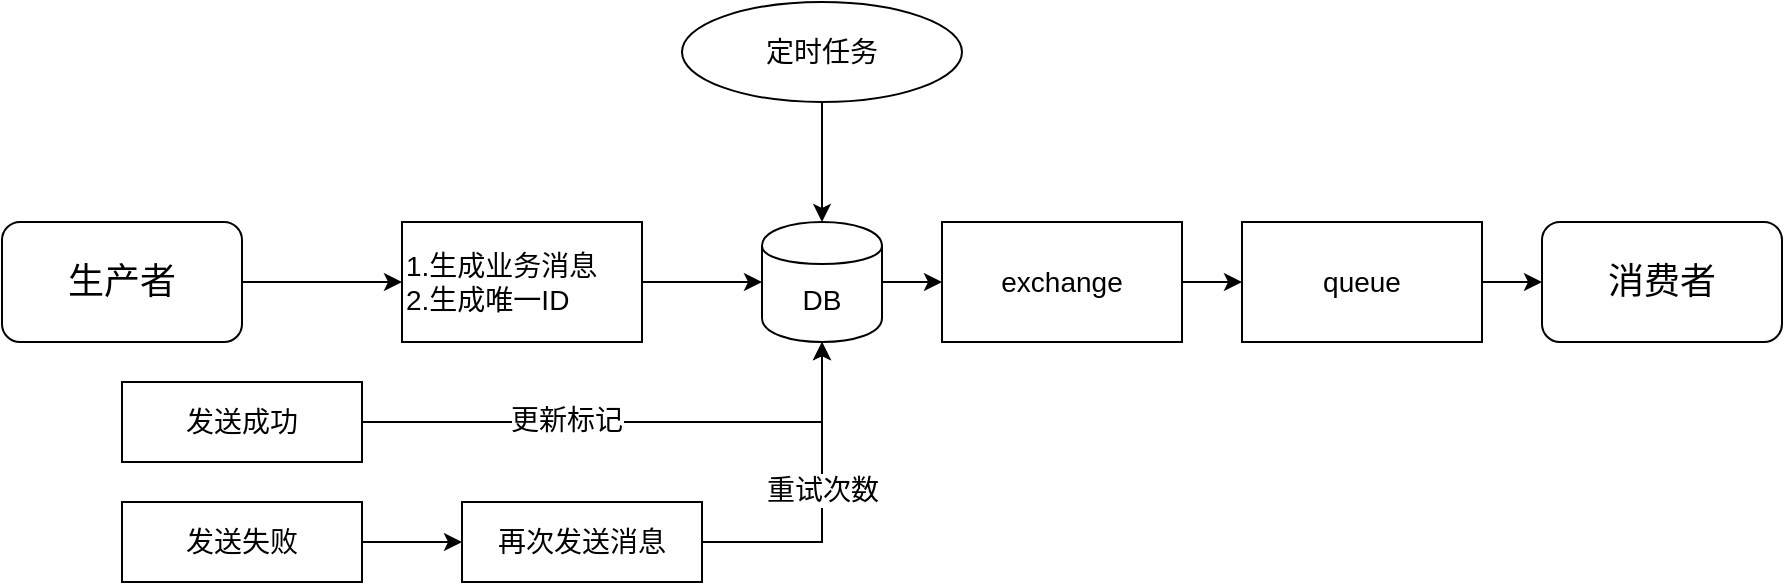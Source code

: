 <mxfile version="14.6.13" type="device"><diagram id="il3woidJ_x2XaJdXIpxm" name="第 1 页"><mxGraphModel dx="968" dy="545" grid="1" gridSize="10" guides="1" tooltips="1" connect="1" arrows="1" fold="1" page="1" pageScale="1" pageWidth="200000" pageHeight="200000" math="0" shadow="0"><root><mxCell id="0"/><mxCell id="1" parent="0"/><mxCell id="G0qqqLLJNajLNyZlwu2Z-14" value="" style="edgeStyle=orthogonalEdgeStyle;rounded=0;orthogonalLoop=1;jettySize=auto;html=1;fontSize=14;" edge="1" parent="1" source="G0qqqLLJNajLNyZlwu2Z-3" target="G0qqqLLJNajLNyZlwu2Z-13"><mxGeometry relative="1" as="geometry"/></mxCell><mxCell id="G0qqqLLJNajLNyZlwu2Z-3" value="1.生成业务消息&lt;br&gt;2.生成唯一ID" style="rounded=0;whiteSpace=wrap;html=1;fontSize=14;align=left;" vertex="1" parent="1"><mxGeometry x="450" y="430" width="120" height="60" as="geometry"/></mxCell><mxCell id="G0qqqLLJNajLNyZlwu2Z-8" value="" style="edgeStyle=orthogonalEdgeStyle;rounded=0;orthogonalLoop=1;jettySize=auto;html=1;fontSize=14;" edge="1" parent="1" source="G0qqqLLJNajLNyZlwu2Z-5" target="G0qqqLLJNajLNyZlwu2Z-7"><mxGeometry relative="1" as="geometry"/></mxCell><mxCell id="G0qqqLLJNajLNyZlwu2Z-5" value="exchange" style="whiteSpace=wrap;html=1;rounded=0;fontSize=14;align=center;" vertex="1" parent="1"><mxGeometry x="720" y="430" width="120" height="60" as="geometry"/></mxCell><mxCell id="G0qqqLLJNajLNyZlwu2Z-10" value="" style="edgeStyle=orthogonalEdgeStyle;rounded=0;orthogonalLoop=1;jettySize=auto;html=1;fontSize=14;" edge="1" parent="1" source="G0qqqLLJNajLNyZlwu2Z-7" target="G0qqqLLJNajLNyZlwu2Z-9"><mxGeometry relative="1" as="geometry"/></mxCell><mxCell id="G0qqqLLJNajLNyZlwu2Z-7" value="queue" style="whiteSpace=wrap;html=1;rounded=0;fontSize=14;" vertex="1" parent="1"><mxGeometry x="870" y="430" width="120" height="60" as="geometry"/></mxCell><mxCell id="G0qqqLLJNajLNyZlwu2Z-9" value="&lt;font style=&quot;font-size: 18px&quot;&gt;消费者&lt;/font&gt;" style="rounded=1;whiteSpace=wrap;html=1;fontSize=14;" vertex="1" parent="1"><mxGeometry x="1020" y="430" width="120" height="60" as="geometry"/></mxCell><mxCell id="G0qqqLLJNajLNyZlwu2Z-15" value="" style="edgeStyle=orthogonalEdgeStyle;rounded=0;orthogonalLoop=1;jettySize=auto;html=1;fontSize=14;" edge="1" parent="1" source="G0qqqLLJNajLNyZlwu2Z-13" target="G0qqqLLJNajLNyZlwu2Z-5"><mxGeometry relative="1" as="geometry"/></mxCell><mxCell id="G0qqqLLJNajLNyZlwu2Z-13" value="DB" style="shape=cylinder;whiteSpace=wrap;html=1;boundedLbl=1;backgroundOutline=1;rounded=0;fontSize=14;align=center;" vertex="1" parent="1"><mxGeometry x="630" y="430" width="60" height="60" as="geometry"/></mxCell><mxCell id="G0qqqLLJNajLNyZlwu2Z-32" style="edgeStyle=orthogonalEdgeStyle;rounded=0;orthogonalLoop=1;jettySize=auto;html=1;fontSize=14;entryX=0.5;entryY=1;entryDx=0;entryDy=0;" edge="1" parent="1" source="G0qqqLLJNajLNyZlwu2Z-18" target="G0qqqLLJNajLNyZlwu2Z-13"><mxGeometry relative="1" as="geometry"><mxPoint x="650" y="490.0" as="targetPoint"/></mxGeometry></mxCell><mxCell id="G0qqqLLJNajLNyZlwu2Z-35" value="重试次数" style="edgeLabel;html=1;align=center;verticalAlign=middle;resizable=0;points=[];fontSize=14;" vertex="1" connectable="0" parent="G0qqqLLJNajLNyZlwu2Z-32"><mxGeometry x="0.231" y="-3" relative="1" as="geometry"><mxPoint x="-3" y="12" as="offset"/></mxGeometry></mxCell><mxCell id="G0qqqLLJNajLNyZlwu2Z-18" value="再次发送消息" style="rounded=0;whiteSpace=wrap;html=1;fontSize=14;align=center;" vertex="1" parent="1"><mxGeometry x="480" y="570" width="120" height="40" as="geometry"/></mxCell><mxCell id="G0qqqLLJNajLNyZlwu2Z-43" style="edgeStyle=orthogonalEdgeStyle;rounded=0;orthogonalLoop=1;jettySize=auto;html=1;entryX=0.5;entryY=0;entryDx=0;entryDy=0;fontSize=14;" edge="1" parent="1" source="G0qqqLLJNajLNyZlwu2Z-31" target="G0qqqLLJNajLNyZlwu2Z-13"><mxGeometry relative="1" as="geometry"/></mxCell><mxCell id="G0qqqLLJNajLNyZlwu2Z-31" value="定时任务" style="ellipse;whiteSpace=wrap;html=1;fontSize=14;align=center;" vertex="1" parent="1"><mxGeometry x="590" y="320" width="140" height="50" as="geometry"/></mxCell><mxCell id="G0qqqLLJNajLNyZlwu2Z-37" style="edgeStyle=orthogonalEdgeStyle;rounded=0;orthogonalLoop=1;jettySize=auto;html=1;entryX=0;entryY=0.5;entryDx=0;entryDy=0;fontSize=14;" edge="1" parent="1" source="G0qqqLLJNajLNyZlwu2Z-36" target="G0qqqLLJNajLNyZlwu2Z-3"><mxGeometry relative="1" as="geometry"/></mxCell><mxCell id="G0qqqLLJNajLNyZlwu2Z-36" value="&lt;font style=&quot;font-size: 18px&quot;&gt;生产者&lt;/font&gt;" style="rounded=1;whiteSpace=wrap;html=1;fontSize=14;align=center;" vertex="1" parent="1"><mxGeometry x="250" y="430" width="120" height="60" as="geometry"/></mxCell><mxCell id="G0qqqLLJNajLNyZlwu2Z-39" style="edgeStyle=orthogonalEdgeStyle;rounded=0;orthogonalLoop=1;jettySize=auto;html=1;entryX=0;entryY=0.5;entryDx=0;entryDy=0;fontSize=14;" edge="1" parent="1" source="G0qqqLLJNajLNyZlwu2Z-38" target="G0qqqLLJNajLNyZlwu2Z-18"><mxGeometry relative="1" as="geometry"/></mxCell><mxCell id="G0qqqLLJNajLNyZlwu2Z-38" value="发送失败" style="rounded=0;whiteSpace=wrap;html=1;fontSize=14;align=center;" vertex="1" parent="1"><mxGeometry x="310" y="570" width="120" height="40" as="geometry"/></mxCell><mxCell id="G0qqqLLJNajLNyZlwu2Z-41" style="edgeStyle=orthogonalEdgeStyle;rounded=0;orthogonalLoop=1;jettySize=auto;html=1;fontSize=14;entryX=0.5;entryY=1;entryDx=0;entryDy=0;" edge="1" parent="1" source="G0qqqLLJNajLNyZlwu2Z-40" target="G0qqqLLJNajLNyZlwu2Z-13"><mxGeometry relative="1" as="geometry"><mxPoint x="650" y="490" as="targetPoint"/></mxGeometry></mxCell><mxCell id="G0qqqLLJNajLNyZlwu2Z-42" value="更新标记" style="edgeLabel;html=1;align=center;verticalAlign=middle;resizable=0;points=[];fontSize=14;" vertex="1" connectable="0" parent="G0qqqLLJNajLNyZlwu2Z-41"><mxGeometry x="-0.248" y="1" relative="1" as="geometry"><mxPoint as="offset"/></mxGeometry></mxCell><mxCell id="G0qqqLLJNajLNyZlwu2Z-40" value="发送成功" style="rounded=0;whiteSpace=wrap;html=1;fontSize=14;align=center;" vertex="1" parent="1"><mxGeometry x="310" y="510" width="120" height="40" as="geometry"/></mxCell></root></mxGraphModel></diagram></mxfile>